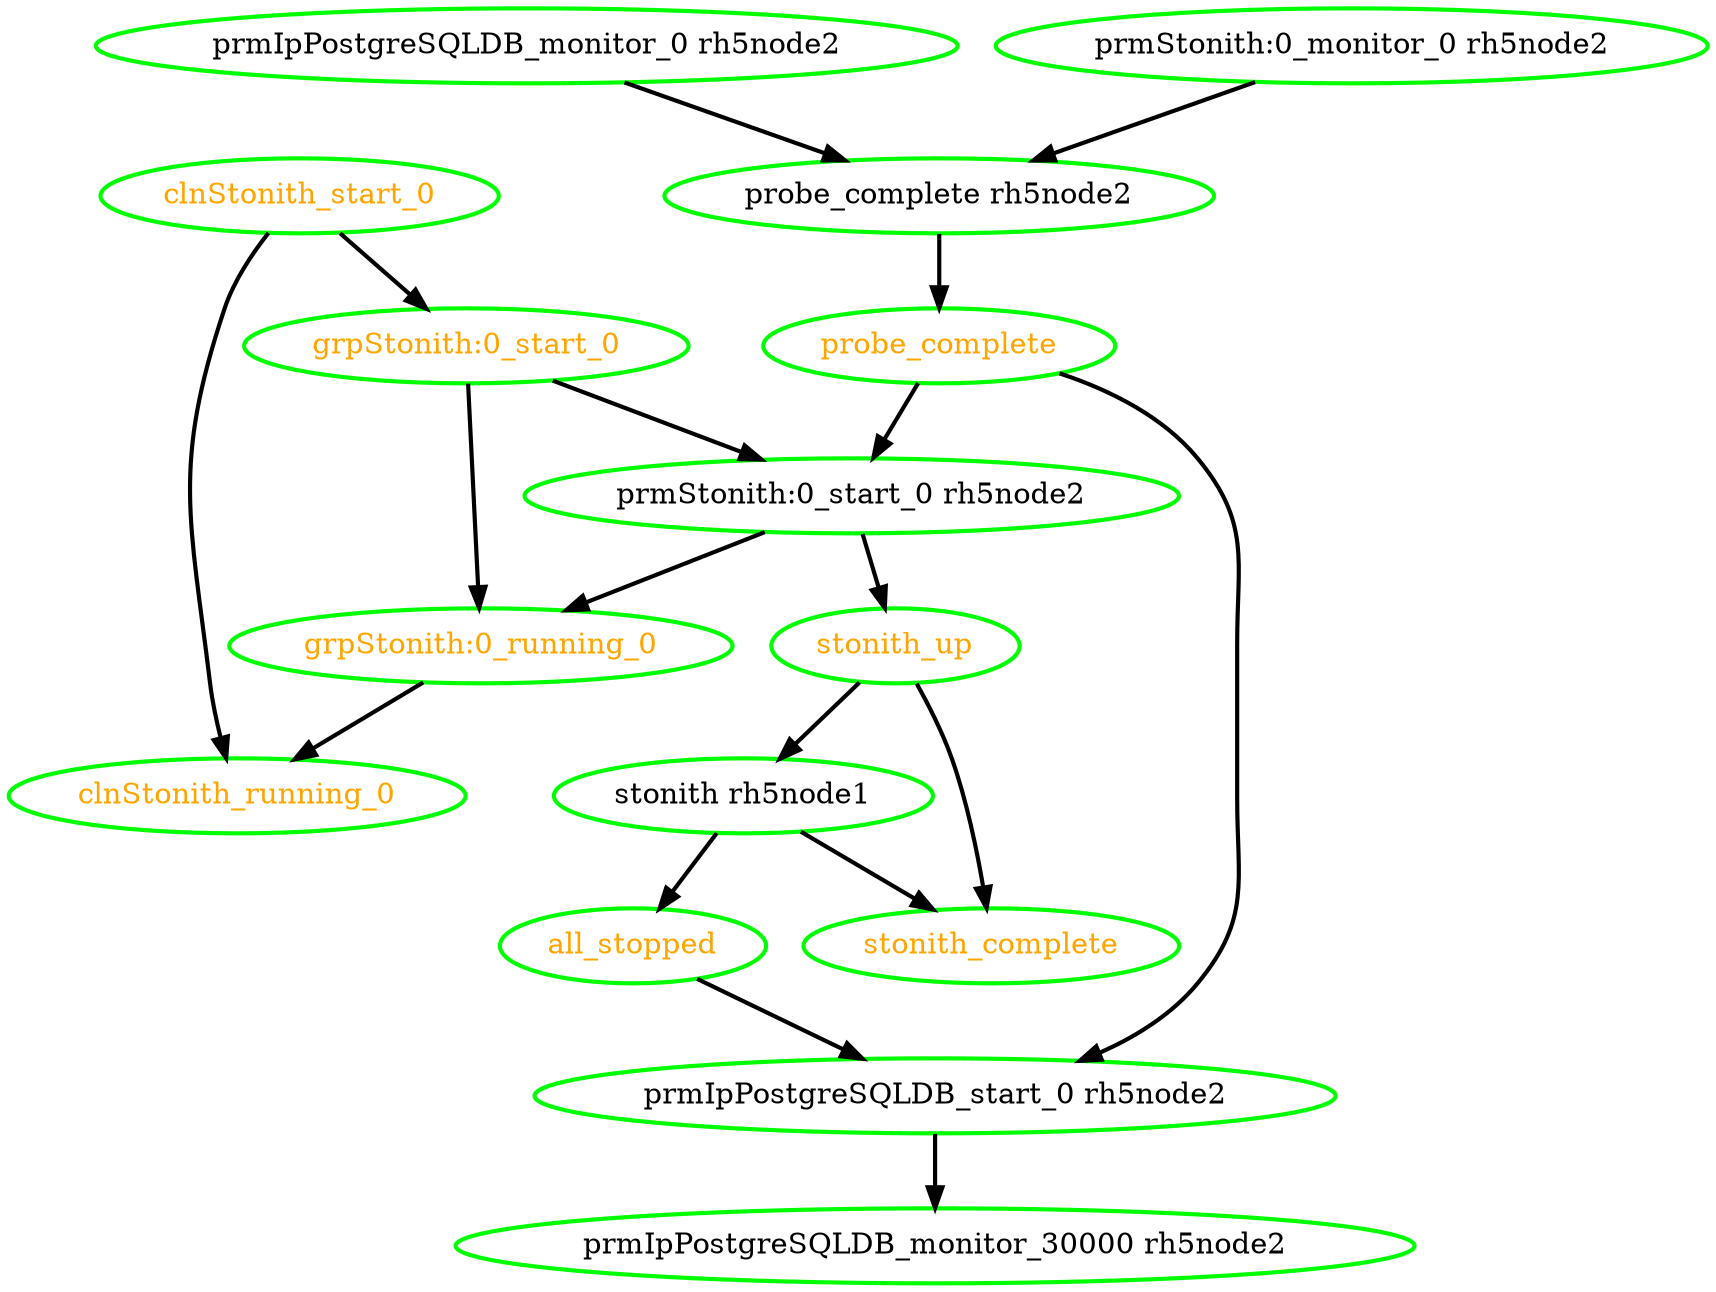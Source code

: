 digraph "g" {
"all_stopped" -> "prmIpPostgreSQLDB_start_0 rh5node2" [ style = bold]
"all_stopped" [ style=bold color="green" fontcolor="orange"  ]
"clnStonith_running_0" [ style=bold color="green" fontcolor="orange"  ]
"clnStonith_start_0" -> "clnStonith_running_0" [ style = bold]
"clnStonith_start_0" -> "grpStonith:0_start_0" [ style = bold]
"clnStonith_start_0" [ style=bold color="green" fontcolor="orange"  ]
"grpStonith:0_running_0" -> "clnStonith_running_0" [ style = bold]
"grpStonith:0_running_0" [ style=bold color="green" fontcolor="orange"  ]
"grpStonith:0_start_0" -> "grpStonith:0_running_0" [ style = bold]
"grpStonith:0_start_0" -> "prmStonith:0_start_0 rh5node2" [ style = bold]
"grpStonith:0_start_0" [ style=bold color="green" fontcolor="orange"  ]
"prmIpPostgreSQLDB_monitor_0 rh5node2" -> "probe_complete rh5node2" [ style = bold]
"prmIpPostgreSQLDB_monitor_0 rh5node2" [ style=bold color="green" fontcolor="black"  ]
"prmIpPostgreSQLDB_monitor_30000 rh5node2" [ style=bold color="green" fontcolor="black"  ]
"prmIpPostgreSQLDB_start_0 rh5node2" -> "prmIpPostgreSQLDB_monitor_30000 rh5node2" [ style = bold]
"prmIpPostgreSQLDB_start_0 rh5node2" [ style=bold color="green" fontcolor="black"  ]
"prmStonith:0_monitor_0 rh5node2" -> "probe_complete rh5node2" [ style = bold]
"prmStonith:0_monitor_0 rh5node2" [ style=bold color="green" fontcolor="black"  ]
"prmStonith:0_start_0 rh5node2" -> "grpStonith:0_running_0" [ style = bold]
"prmStonith:0_start_0 rh5node2" -> "stonith_up" [ style = bold]
"prmStonith:0_start_0 rh5node2" [ style=bold color="green" fontcolor="black"  ]
"probe_complete rh5node2" -> "probe_complete" [ style = bold]
"probe_complete rh5node2" [ style=bold color="green" fontcolor="black"  ]
"probe_complete" -> "prmIpPostgreSQLDB_start_0 rh5node2" [ style = bold]
"probe_complete" -> "prmStonith:0_start_0 rh5node2" [ style = bold]
"probe_complete" [ style=bold color="green" fontcolor="orange"  ]
"stonith rh5node1" -> "all_stopped" [ style = bold]
"stonith rh5node1" -> "stonith_complete" [ style = bold]
"stonith rh5node1" [ style=bold color="green" fontcolor="black"  ]
"stonith_complete" [ style=bold color="green" fontcolor="orange"  ]
"stonith_up" -> "stonith rh5node1" [ style = bold]
"stonith_up" -> "stonith_complete" [ style = bold]
"stonith_up" [ style=bold color="green" fontcolor="orange"  ]
}

